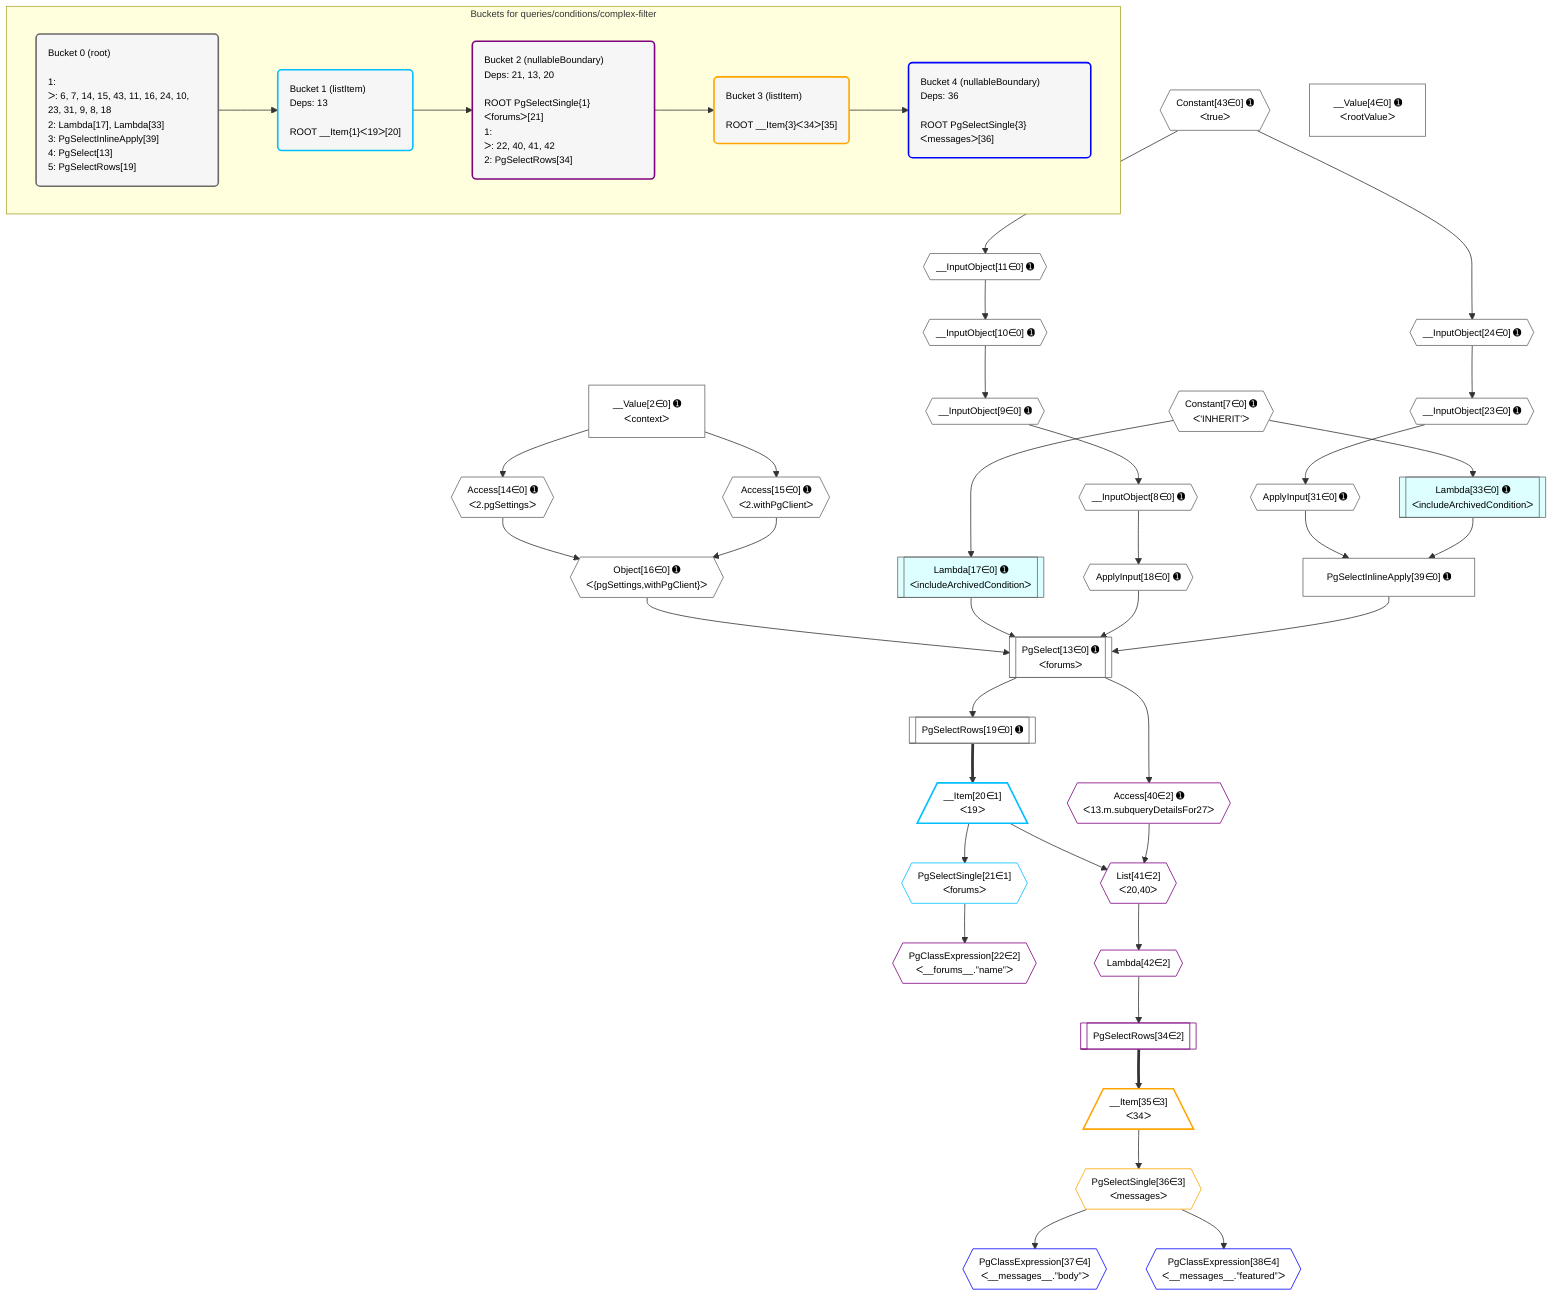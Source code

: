 %%{init: {'themeVariables': { 'fontSize': '12px'}}}%%
graph TD
    classDef path fill:#eee,stroke:#000,color:#000
    classDef plan fill:#fff,stroke-width:1px,color:#000
    classDef itemplan fill:#fff,stroke-width:2px,color:#000
    classDef unbatchedplan fill:#dff,stroke-width:1px,color:#000
    classDef sideeffectplan fill:#fcc,stroke-width:2px,color:#000
    classDef bucket fill:#f6f6f6,color:#000,stroke-width:2px,text-align:left


    %% plan dependencies
    PgSelect13[["PgSelect[13∈0] ➊<br />ᐸforumsᐳ"]]:::plan
    Object16{{"Object[16∈0] ➊<br />ᐸ{pgSettings,withPgClient}ᐳ"}}:::plan
    Lambda17[["Lambda[17∈0] ➊<br />ᐸincludeArchivedConditionᐳ"]]:::unbatchedplan
    ApplyInput18{{"ApplyInput[18∈0] ➊"}}:::plan
    PgSelectInlineApply39["PgSelectInlineApply[39∈0] ➊"]:::plan
    Object16 & Lambda17 & ApplyInput18 & PgSelectInlineApply39 --> PgSelect13
    ApplyInput31{{"ApplyInput[31∈0] ➊"}}:::plan
    Lambda33[["Lambda[33∈0] ➊<br />ᐸincludeArchivedConditionᐳ"]]:::unbatchedplan
    ApplyInput31 & Lambda33 --> PgSelectInlineApply39
    __InputObject10{{"__InputObject[10∈0] ➊"}}:::plan
    __InputObject11{{"__InputObject[11∈0] ➊"}}:::plan
    __InputObject11 --> __InputObject10
    Constant43{{"Constant[43∈0] ➊<br />ᐸtrueᐳ"}}:::plan
    Constant43 --> __InputObject11
    Access14{{"Access[14∈0] ➊<br />ᐸ2.pgSettingsᐳ"}}:::plan
    Access15{{"Access[15∈0] ➊<br />ᐸ2.withPgClientᐳ"}}:::plan
    Access14 & Access15 --> Object16
    __InputObject23{{"__InputObject[23∈0] ➊"}}:::plan
    __InputObject24{{"__InputObject[24∈0] ➊"}}:::plan
    __InputObject24 --> __InputObject23
    Constant43 --> __InputObject24
    __InputObject8{{"__InputObject[8∈0] ➊"}}:::plan
    __InputObject9{{"__InputObject[9∈0] ➊"}}:::plan
    __InputObject9 --> __InputObject8
    __InputObject10 --> __InputObject9
    __Value2["__Value[2∈0] ➊<br />ᐸcontextᐳ"]:::plan
    __Value2 --> Access14
    __Value2 --> Access15
    Constant7{{"Constant[7∈0] ➊<br />ᐸ'INHERIT'ᐳ"}}:::plan
    Constant7 --> Lambda17
    __InputObject8 --> ApplyInput18
    PgSelectRows19[["PgSelectRows[19∈0] ➊"]]:::plan
    PgSelect13 --> PgSelectRows19
    __InputObject23 --> ApplyInput31
    Constant7 --> Lambda33
    __Value4["__Value[4∈0] ➊<br />ᐸrootValueᐳ"]:::plan
    __Item20[/"__Item[20∈1]<br />ᐸ19ᐳ"\]:::itemplan
    PgSelectRows19 ==> __Item20
    PgSelectSingle21{{"PgSelectSingle[21∈1]<br />ᐸforumsᐳ"}}:::plan
    __Item20 --> PgSelectSingle21
    List41{{"List[41∈2]<br />ᐸ20,40ᐳ"}}:::plan
    Access40{{"Access[40∈2] ➊<br />ᐸ13.m.subqueryDetailsFor27ᐳ"}}:::plan
    __Item20 & Access40 --> List41
    PgClassExpression22{{"PgClassExpression[22∈2]<br />ᐸ__forums__.”name”ᐳ"}}:::plan
    PgSelectSingle21 --> PgClassExpression22
    PgSelectRows34[["PgSelectRows[34∈2]"]]:::plan
    Lambda42{{"Lambda[42∈2]"}}:::plan
    Lambda42 --> PgSelectRows34
    PgSelect13 --> Access40
    List41 --> Lambda42
    __Item35[/"__Item[35∈3]<br />ᐸ34ᐳ"\]:::itemplan
    PgSelectRows34 ==> __Item35
    PgSelectSingle36{{"PgSelectSingle[36∈3]<br />ᐸmessagesᐳ"}}:::plan
    __Item35 --> PgSelectSingle36
    PgClassExpression37{{"PgClassExpression[37∈4]<br />ᐸ__messages__.”body”ᐳ"}}:::plan
    PgSelectSingle36 --> PgClassExpression37
    PgClassExpression38{{"PgClassExpression[38∈4]<br />ᐸ__messages__.”featured”ᐳ"}}:::plan
    PgSelectSingle36 --> PgClassExpression38

    %% define steps

    subgraph "Buckets for queries/conditions/complex-filter"
    Bucket0("Bucket 0 (root)<br /><br />1: <br />ᐳ: 6, 7, 14, 15, 43, 11, 16, 24, 10, 23, 31, 9, 8, 18<br />2: Lambda[17], Lambda[33]<br />3: PgSelectInlineApply[39]<br />4: PgSelect[13]<br />5: PgSelectRows[19]"):::bucket
    classDef bucket0 stroke:#696969
    class Bucket0,__Value2,__Value4,Constant7,__InputObject8,__InputObject9,__InputObject10,__InputObject11,PgSelect13,Access14,Access15,Object16,Lambda17,ApplyInput18,PgSelectRows19,__InputObject23,__InputObject24,ApplyInput31,Lambda33,PgSelectInlineApply39,Constant43 bucket0
    Bucket1("Bucket 1 (listItem)<br />Deps: 13<br /><br />ROOT __Item{1}ᐸ19ᐳ[20]"):::bucket
    classDef bucket1 stroke:#00bfff
    class Bucket1,__Item20,PgSelectSingle21 bucket1
    Bucket2("Bucket 2 (nullableBoundary)<br />Deps: 21, 13, 20<br /><br />ROOT PgSelectSingle{1}ᐸforumsᐳ[21]<br />1: <br />ᐳ: 22, 40, 41, 42<br />2: PgSelectRows[34]"):::bucket
    classDef bucket2 stroke:#7f007f
    class Bucket2,PgClassExpression22,PgSelectRows34,Access40,List41,Lambda42 bucket2
    Bucket3("Bucket 3 (listItem)<br /><br />ROOT __Item{3}ᐸ34ᐳ[35]"):::bucket
    classDef bucket3 stroke:#ffa500
    class Bucket3,__Item35,PgSelectSingle36 bucket3
    Bucket4("Bucket 4 (nullableBoundary)<br />Deps: 36<br /><br />ROOT PgSelectSingle{3}ᐸmessagesᐳ[36]"):::bucket
    classDef bucket4 stroke:#0000ff
    class Bucket4,PgClassExpression37,PgClassExpression38 bucket4
    Bucket0 --> Bucket1
    Bucket1 --> Bucket2
    Bucket2 --> Bucket3
    Bucket3 --> Bucket4
    end